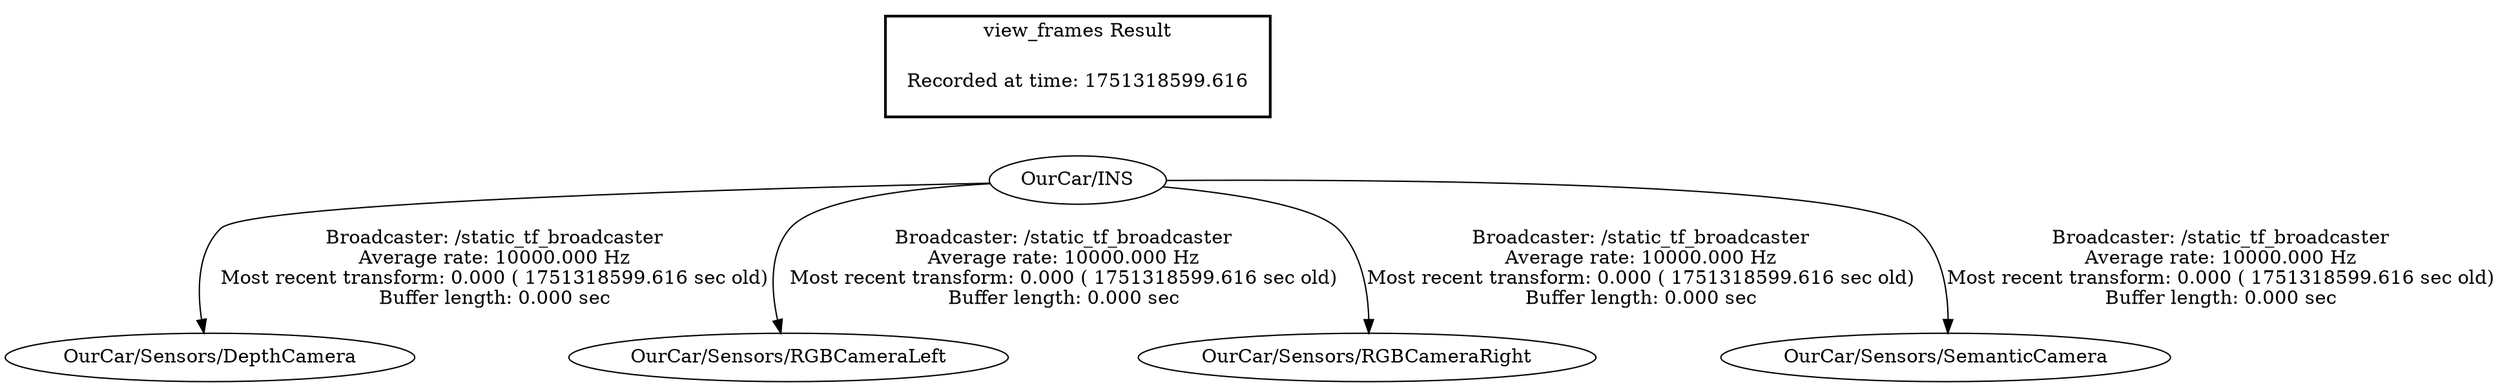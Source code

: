 digraph G {
"OurCar/INS" -> "OurCar/Sensors/DepthCamera"[label="Broadcaster: /static_tf_broadcaster\nAverage rate: 10000.000 Hz\nMost recent transform: 0.000 ( 1751318599.616 sec old)\nBuffer length: 0.000 sec\n"];
"OurCar/INS" -> "OurCar/Sensors/RGBCameraLeft"[label="Broadcaster: /static_tf_broadcaster\nAverage rate: 10000.000 Hz\nMost recent transform: 0.000 ( 1751318599.616 sec old)\nBuffer length: 0.000 sec\n"];
"OurCar/INS" -> "OurCar/Sensors/RGBCameraRight"[label="Broadcaster: /static_tf_broadcaster\nAverage rate: 10000.000 Hz\nMost recent transform: 0.000 ( 1751318599.616 sec old)\nBuffer length: 0.000 sec\n"];
"OurCar/INS" -> "OurCar/Sensors/SemanticCamera"[label="Broadcaster: /static_tf_broadcaster\nAverage rate: 10000.000 Hz\nMost recent transform: 0.000 ( 1751318599.616 sec old)\nBuffer length: 0.000 sec\n"];
edge [style=invis];
 subgraph cluster_legend { style=bold; color=black; label ="view_frames Result";
"Recorded at time: 1751318599.616"[ shape=plaintext ] ;
 }->"OurCar/INS";
}